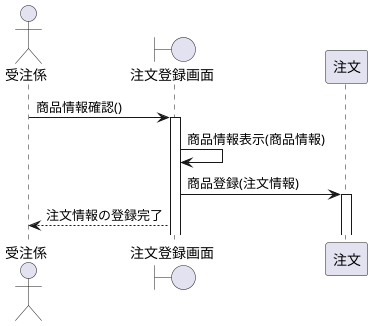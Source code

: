 @startuml 演習4-4
actor 受注係
boundary 注文登録画面

受注係 -> 注文登録画面: 商品情報確認()
activate 注文登録画面
注文登録画面 -> 注文登録画面: 商品情報表示(商品情報)
注文登録画面 -> 注文: 商品登録(注文情報)
activate 注文
注文登録画面 --> 受注係: 注文情報の登録完了



@enduml
